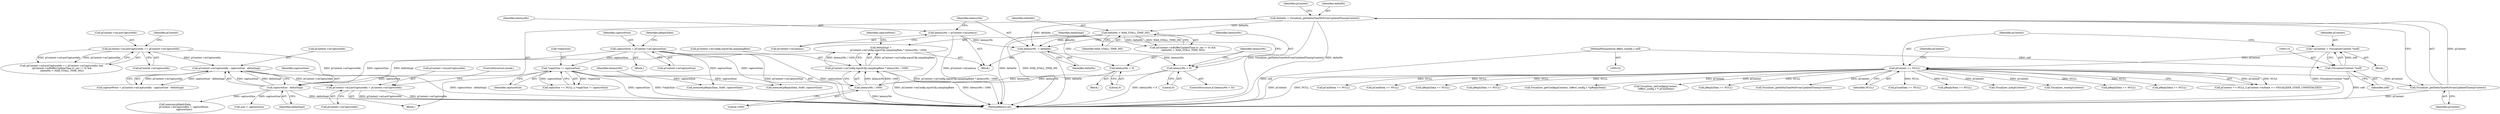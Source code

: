 digraph "0_Android_557bd7bfe6c4895faee09e46fc9b5304a956c8b7@pointer" {
"1000802" [label="(Call,pContext->mLastCaptureIdx = pContext->mCaptureIdx)"];
"1000678" [label="(Call,pContext->mLastCaptureIdx == pContext->mCaptureIdx)"];
"1000746" [label="(Call,pContext->mCaptureIdx - captureSize - deltaSmpl)"];
"1000750" [label="(Call,captureSize - deltaSmpl)"];
"1000642" [label="(Call,captureSize = pContext->mCaptureSize)"];
"1000656" [label="(Call,*replySize != captureSize)"];
"1000730" [label="(Call,deltaSmpl =\n                    pContext->mConfig.inputCfg.samplingRate * latencyMs / 1000)"];
"1000732" [label="(Call,pContext->mConfig.inputCfg.samplingRate * latencyMs / 1000)"];
"1000740" [label="(Call,latencyMs / 1000)"];
"1000726" [label="(Call,latencyMs = 0)"];
"1000722" [label="(Call,latencyMs < 0)"];
"1000718" [label="(Call,latencyMs -= deltaMs)"];
"1000693" [label="(Call,deltaMs > MAX_STALL_TIME_MS)"];
"1000672" [label="(Call,deltaMs = Visualizer_getDeltaTimeMsFromUpdatedTime(pContext))"];
"1000674" [label="(Call,Visualizer_getDeltaTimeMsFromUpdatedTime(pContext))"];
"1000119" [label="(Call,pContext == NULL)"];
"1000111" [label="(Call,* pContext = (VisualizerContext *)self)"];
"1000113" [label="(Call,(VisualizerContext *)self)"];
"1000103" [label="(MethodParameterIn,effect_handle_t self)"];
"1000713" [label="(Call,latencyMs = pContext->mLatency)"];
"1000711" [label="(Block,)"];
"1000494" [label="(Call,pCmdData == NULL)"];
"1000723" [label="(Identifier,latencyMs)"];
"1000109" [label="(Block,)"];
"1000715" [label="(Call,pContext->mLatency)"];
"1000672" [label="(Call,deltaMs = Visualizer_getDeltaTimeMsFromUpdatedTime(pContext))"];
"1000794" [label="(Call,memcpy(pReplyData,\n                       pContext->mCaptureBuf + capturePoint,\n                       captureSize))"];
"1000120" [label="(Identifier,pContext)"];
"1000764" [label="(Call,size > captureSize)"];
"1000680" [label="(Identifier,pContext)"];
"1000803" [label="(Call,pContext->mLastCaptureIdx)"];
"1000694" [label="(Identifier,deltaMs)"];
"1000137" [label="(Call,pReplyData == NULL)"];
"1000675" [label="(Identifier,pContext)"];
"1000741" [label="(Identifier,latencyMs)"];
"1000713" [label="(Call,latencyMs = pContext->mLatency)"];
"1000815" [label="(ControlStructure,break;)"];
"1000158" [label="(Call,Visualizer_init(pContext))"];
"1000752" [label="(Identifier,deltaSmpl)"];
"1000103" [label="(MethodParameterIn,effect_handle_t self)"];
"1000806" [label="(Call,pContext->mCaptureIdx)"];
"1000726" [label="(Call,latencyMs = 0)"];
"1000226" [label="(Call,Visualizer_reset(pContext))"];
"1000751" [label="(Identifier,captureSize)"];
"1000650" [label="(Identifier,pReplyData)"];
"1000232" [label="(Call,pReplyData == NULL)"];
"1000275" [label="(Call,pReplyData == NULL)"];
"1000640" [label="(Block,)"];
"1000118" [label="(Call,pContext == NULL || pContext->mState == VISUALIZER_STATE_UNINITIALIZED)"];
"1000319" [label="(Call,pCmdData == NULL)"];
"1000677" [label="(Call,(pContext->mLastCaptureIdx == pContext->mCaptureIdx) &&\n (pContext->mBufferUpdateTime.tv_sec != 0) &&\n (deltaMs > MAX_STALL_TIME_MS))"];
"1000746" [label="(Call,pContext->mCaptureIdx - captureSize - deltaSmpl)"];
"1000744" [label="(Call,capturePoint = pContext->mCaptureIdx - captureSize - deltaSmpl)"];
"1000112" [label="(Identifier,pContext)"];
"1000730" [label="(Call,deltaSmpl =\n                    pContext->mConfig.inputCfg.samplingRate * latencyMs / 1000)"];
"1000642" [label="(Call,captureSize = pContext->mCaptureSize)"];
"1000682" [label="(Call,pContext->mCaptureIdx)"];
"1000674" [label="(Call,Visualizer_getDeltaTimeMsFromUpdatedTime(pContext))"];
"1000719" [label="(Identifier,latencyMs)"];
"1000733" [label="(Call,pContext->mConfig.inputCfg.samplingRate)"];
"1000731" [label="(Identifier,deltaSmpl)"];
"1000164" [label="(Call,pCmdData == NULL)"];
"1000750" [label="(Call,captureSize - deltaSmpl)"];
"1000659" [label="(Identifier,captureSize)"];
"1000695" [label="(Identifier,MAX_STALL_TIME_MS)"];
"1000644" [label="(Call,pContext->mCaptureSize)"];
"1000685" [label="(Call,(pContext->mBufferUpdateTime.tv_sec != 0) &&\n (deltaMs > MAX_STALL_TIME_MS))"];
"1000115" [label="(Identifier,self)"];
"1000722" [label="(Call,latencyMs < 0)"];
"1000113" [label="(Call,(VisualizerContext *)self)"];
"1000724" [label="(Literal,0)"];
"1000721" [label="(ControlStructure,if (latencyMs < 0))"];
"1001060" [label="(MethodReturn,int)"];
"1000656" [label="(Call,*replySize != captureSize)"];
"1000725" [label="(Block,)"];
"1000718" [label="(Call,latencyMs -= deltaMs)"];
"1000670" [label="(Block,)"];
"1000673" [label="(Identifier,deltaMs)"];
"1000203" [label="(Call,pReplyData == NULL)"];
"1000689" [label="(Identifier,pContext)"];
"1000706" [label="(Call,memset(pReplyData, 0x80, captureSize))"];
"1000720" [label="(Identifier,deltaMs)"];
"1000643" [label="(Identifier,captureSize)"];
"1000820" [label="(Call,pReplyData == NULL)"];
"1000111" [label="(Call,* pContext = (VisualizerContext *)self)"];
"1000742" [label="(Literal,1000)"];
"1000727" [label="(Identifier,latencyMs)"];
"1000219" [label="(Call,Visualizer_getConfig(pContext, (effect_config_t *)pReplyData))"];
"1000652" [label="(Call,replySize == NULL || *replySize != captureSize)"];
"1000194" [label="(Call,Visualizer_setConfig(pContext,\n (effect_config_t *) pCmdData))"];
"1000714" [label="(Identifier,latencyMs)"];
"1000693" [label="(Call,deltaMs > MAX_STALL_TIME_MS)"];
"1000649" [label="(Call,pReplyData == NULL)"];
"1000657" [label="(Call,*replySize)"];
"1000119" [label="(Call,pContext == NULL)"];
"1000124" [label="(Identifier,pContext)"];
"1000865" [label="(Call,Visualizer_getDeltaTimeMsFromUpdatedTime(pContext))"];
"1000802" [label="(Call,pContext->mLastCaptureIdx = pContext->mCaptureIdx)"];
"1000728" [label="(Literal,0)"];
"1000679" [label="(Call,pContext->mLastCaptureIdx)"];
"1000745" [label="(Identifier,capturePoint)"];
"1000732" [label="(Call,pContext->mConfig.inputCfg.samplingRate * latencyMs / 1000)"];
"1000747" [label="(Call,pContext->mCaptureIdx)"];
"1000811" [label="(Call,memset(pReplyData, 0x80, captureSize))"];
"1000678" [label="(Call,pContext->mLastCaptureIdx == pContext->mCaptureIdx)"];
"1000740" [label="(Call,latencyMs / 1000)"];
"1000121" [label="(Identifier,NULL)"];
"1000802" -> "1000670"  [label="AST: "];
"1000802" -> "1000806"  [label="CFG: "];
"1000803" -> "1000802"  [label="AST: "];
"1000806" -> "1000802"  [label="AST: "];
"1000815" -> "1000802"  [label="CFG: "];
"1000802" -> "1001060"  [label="DDG: pContext->mLastCaptureIdx"];
"1000802" -> "1001060"  [label="DDG: pContext->mCaptureIdx"];
"1000678" -> "1000802"  [label="DDG: pContext->mCaptureIdx"];
"1000746" -> "1000802"  [label="DDG: pContext->mCaptureIdx"];
"1000678" -> "1000677"  [label="AST: "];
"1000678" -> "1000682"  [label="CFG: "];
"1000679" -> "1000678"  [label="AST: "];
"1000682" -> "1000678"  [label="AST: "];
"1000689" -> "1000678"  [label="CFG: "];
"1000677" -> "1000678"  [label="CFG: "];
"1000678" -> "1000677"  [label="DDG: pContext->mLastCaptureIdx"];
"1000678" -> "1000677"  [label="DDG: pContext->mCaptureIdx"];
"1000678" -> "1000746"  [label="DDG: pContext->mCaptureIdx"];
"1000746" -> "1000744"  [label="AST: "];
"1000746" -> "1000750"  [label="CFG: "];
"1000747" -> "1000746"  [label="AST: "];
"1000750" -> "1000746"  [label="AST: "];
"1000744" -> "1000746"  [label="CFG: "];
"1000746" -> "1001060"  [label="DDG: captureSize - deltaSmpl"];
"1000746" -> "1000744"  [label="DDG: pContext->mCaptureIdx"];
"1000746" -> "1000744"  [label="DDG: captureSize - deltaSmpl"];
"1000750" -> "1000746"  [label="DDG: captureSize"];
"1000750" -> "1000746"  [label="DDG: deltaSmpl"];
"1000750" -> "1000752"  [label="CFG: "];
"1000751" -> "1000750"  [label="AST: "];
"1000752" -> "1000750"  [label="AST: "];
"1000750" -> "1001060"  [label="DDG: deltaSmpl"];
"1000642" -> "1000750"  [label="DDG: captureSize"];
"1000656" -> "1000750"  [label="DDG: captureSize"];
"1000730" -> "1000750"  [label="DDG: deltaSmpl"];
"1000750" -> "1000764"  [label="DDG: captureSize"];
"1000750" -> "1000794"  [label="DDG: captureSize"];
"1000642" -> "1000640"  [label="AST: "];
"1000642" -> "1000644"  [label="CFG: "];
"1000643" -> "1000642"  [label="AST: "];
"1000644" -> "1000642"  [label="AST: "];
"1000650" -> "1000642"  [label="CFG: "];
"1000642" -> "1001060"  [label="DDG: captureSize"];
"1000642" -> "1001060"  [label="DDG: pContext->mCaptureSize"];
"1000642" -> "1000656"  [label="DDG: captureSize"];
"1000642" -> "1000706"  [label="DDG: captureSize"];
"1000642" -> "1000811"  [label="DDG: captureSize"];
"1000656" -> "1000652"  [label="AST: "];
"1000656" -> "1000659"  [label="CFG: "];
"1000657" -> "1000656"  [label="AST: "];
"1000659" -> "1000656"  [label="AST: "];
"1000652" -> "1000656"  [label="CFG: "];
"1000656" -> "1001060"  [label="DDG: captureSize"];
"1000656" -> "1001060"  [label="DDG: *replySize"];
"1000656" -> "1000652"  [label="DDG: *replySize"];
"1000656" -> "1000652"  [label="DDG: captureSize"];
"1000656" -> "1000706"  [label="DDG: captureSize"];
"1000656" -> "1000811"  [label="DDG: captureSize"];
"1000730" -> "1000711"  [label="AST: "];
"1000730" -> "1000732"  [label="CFG: "];
"1000731" -> "1000730"  [label="AST: "];
"1000732" -> "1000730"  [label="AST: "];
"1000745" -> "1000730"  [label="CFG: "];
"1000730" -> "1001060"  [label="DDG: pContext->mConfig.inputCfg.samplingRate * latencyMs / 1000"];
"1000732" -> "1000730"  [label="DDG: pContext->mConfig.inputCfg.samplingRate"];
"1000732" -> "1000730"  [label="DDG: latencyMs / 1000"];
"1000732" -> "1000740"  [label="CFG: "];
"1000733" -> "1000732"  [label="AST: "];
"1000740" -> "1000732"  [label="AST: "];
"1000732" -> "1001060"  [label="DDG: latencyMs / 1000"];
"1000732" -> "1001060"  [label="DDG: pContext->mConfig.inputCfg.samplingRate"];
"1000740" -> "1000732"  [label="DDG: latencyMs"];
"1000740" -> "1000732"  [label="DDG: 1000"];
"1000740" -> "1000742"  [label="CFG: "];
"1000741" -> "1000740"  [label="AST: "];
"1000742" -> "1000740"  [label="AST: "];
"1000740" -> "1001060"  [label="DDG: latencyMs"];
"1000726" -> "1000740"  [label="DDG: latencyMs"];
"1000722" -> "1000740"  [label="DDG: latencyMs"];
"1000726" -> "1000725"  [label="AST: "];
"1000726" -> "1000728"  [label="CFG: "];
"1000727" -> "1000726"  [label="AST: "];
"1000728" -> "1000726"  [label="AST: "];
"1000731" -> "1000726"  [label="CFG: "];
"1000722" -> "1000721"  [label="AST: "];
"1000722" -> "1000724"  [label="CFG: "];
"1000723" -> "1000722"  [label="AST: "];
"1000724" -> "1000722"  [label="AST: "];
"1000727" -> "1000722"  [label="CFG: "];
"1000731" -> "1000722"  [label="CFG: "];
"1000722" -> "1001060"  [label="DDG: latencyMs < 0"];
"1000718" -> "1000722"  [label="DDG: latencyMs"];
"1000718" -> "1000711"  [label="AST: "];
"1000718" -> "1000720"  [label="CFG: "];
"1000719" -> "1000718"  [label="AST: "];
"1000720" -> "1000718"  [label="AST: "];
"1000723" -> "1000718"  [label="CFG: "];
"1000718" -> "1001060"  [label="DDG: deltaMs"];
"1000693" -> "1000718"  [label="DDG: deltaMs"];
"1000672" -> "1000718"  [label="DDG: deltaMs"];
"1000713" -> "1000718"  [label="DDG: latencyMs"];
"1000693" -> "1000685"  [label="AST: "];
"1000693" -> "1000695"  [label="CFG: "];
"1000694" -> "1000693"  [label="AST: "];
"1000695" -> "1000693"  [label="AST: "];
"1000685" -> "1000693"  [label="CFG: "];
"1000693" -> "1001060"  [label="DDG: MAX_STALL_TIME_MS"];
"1000693" -> "1001060"  [label="DDG: deltaMs"];
"1000693" -> "1000685"  [label="DDG: deltaMs"];
"1000693" -> "1000685"  [label="DDG: MAX_STALL_TIME_MS"];
"1000672" -> "1000693"  [label="DDG: deltaMs"];
"1000672" -> "1000670"  [label="AST: "];
"1000672" -> "1000674"  [label="CFG: "];
"1000673" -> "1000672"  [label="AST: "];
"1000674" -> "1000672"  [label="AST: "];
"1000680" -> "1000672"  [label="CFG: "];
"1000672" -> "1001060"  [label="DDG: Visualizer_getDeltaTimeMsFromUpdatedTime(pContext)"];
"1000672" -> "1001060"  [label="DDG: deltaMs"];
"1000674" -> "1000672"  [label="DDG: pContext"];
"1000674" -> "1000675"  [label="CFG: "];
"1000675" -> "1000674"  [label="AST: "];
"1000674" -> "1001060"  [label="DDG: pContext"];
"1000119" -> "1000674"  [label="DDG: pContext"];
"1000119" -> "1000118"  [label="AST: "];
"1000119" -> "1000121"  [label="CFG: "];
"1000120" -> "1000119"  [label="AST: "];
"1000121" -> "1000119"  [label="AST: "];
"1000124" -> "1000119"  [label="CFG: "];
"1000118" -> "1000119"  [label="CFG: "];
"1000119" -> "1001060"  [label="DDG: NULL"];
"1000119" -> "1001060"  [label="DDG: pContext"];
"1000119" -> "1000118"  [label="DDG: pContext"];
"1000119" -> "1000118"  [label="DDG: NULL"];
"1000111" -> "1000119"  [label="DDG: pContext"];
"1000119" -> "1000137"  [label="DDG: NULL"];
"1000119" -> "1000158"  [label="DDG: pContext"];
"1000119" -> "1000164"  [label="DDG: NULL"];
"1000119" -> "1000194"  [label="DDG: pContext"];
"1000119" -> "1000203"  [label="DDG: NULL"];
"1000119" -> "1000219"  [label="DDG: pContext"];
"1000119" -> "1000226"  [label="DDG: pContext"];
"1000119" -> "1000232"  [label="DDG: NULL"];
"1000119" -> "1000275"  [label="DDG: NULL"];
"1000119" -> "1000319"  [label="DDG: NULL"];
"1000119" -> "1000494"  [label="DDG: NULL"];
"1000119" -> "1000649"  [label="DDG: NULL"];
"1000119" -> "1000820"  [label="DDG: NULL"];
"1000119" -> "1000865"  [label="DDG: pContext"];
"1000111" -> "1000109"  [label="AST: "];
"1000111" -> "1000113"  [label="CFG: "];
"1000112" -> "1000111"  [label="AST: "];
"1000113" -> "1000111"  [label="AST: "];
"1000120" -> "1000111"  [label="CFG: "];
"1000111" -> "1001060"  [label="DDG: (VisualizerContext *)self"];
"1000113" -> "1000111"  [label="DDG: self"];
"1000113" -> "1000115"  [label="CFG: "];
"1000114" -> "1000113"  [label="AST: "];
"1000115" -> "1000113"  [label="AST: "];
"1000113" -> "1001060"  [label="DDG: self"];
"1000103" -> "1000113"  [label="DDG: self"];
"1000103" -> "1000102"  [label="AST: "];
"1000103" -> "1001060"  [label="DDG: self"];
"1000713" -> "1000711"  [label="AST: "];
"1000713" -> "1000715"  [label="CFG: "];
"1000714" -> "1000713"  [label="AST: "];
"1000715" -> "1000713"  [label="AST: "];
"1000719" -> "1000713"  [label="CFG: "];
"1000713" -> "1001060"  [label="DDG: pContext->mLatency"];
}
